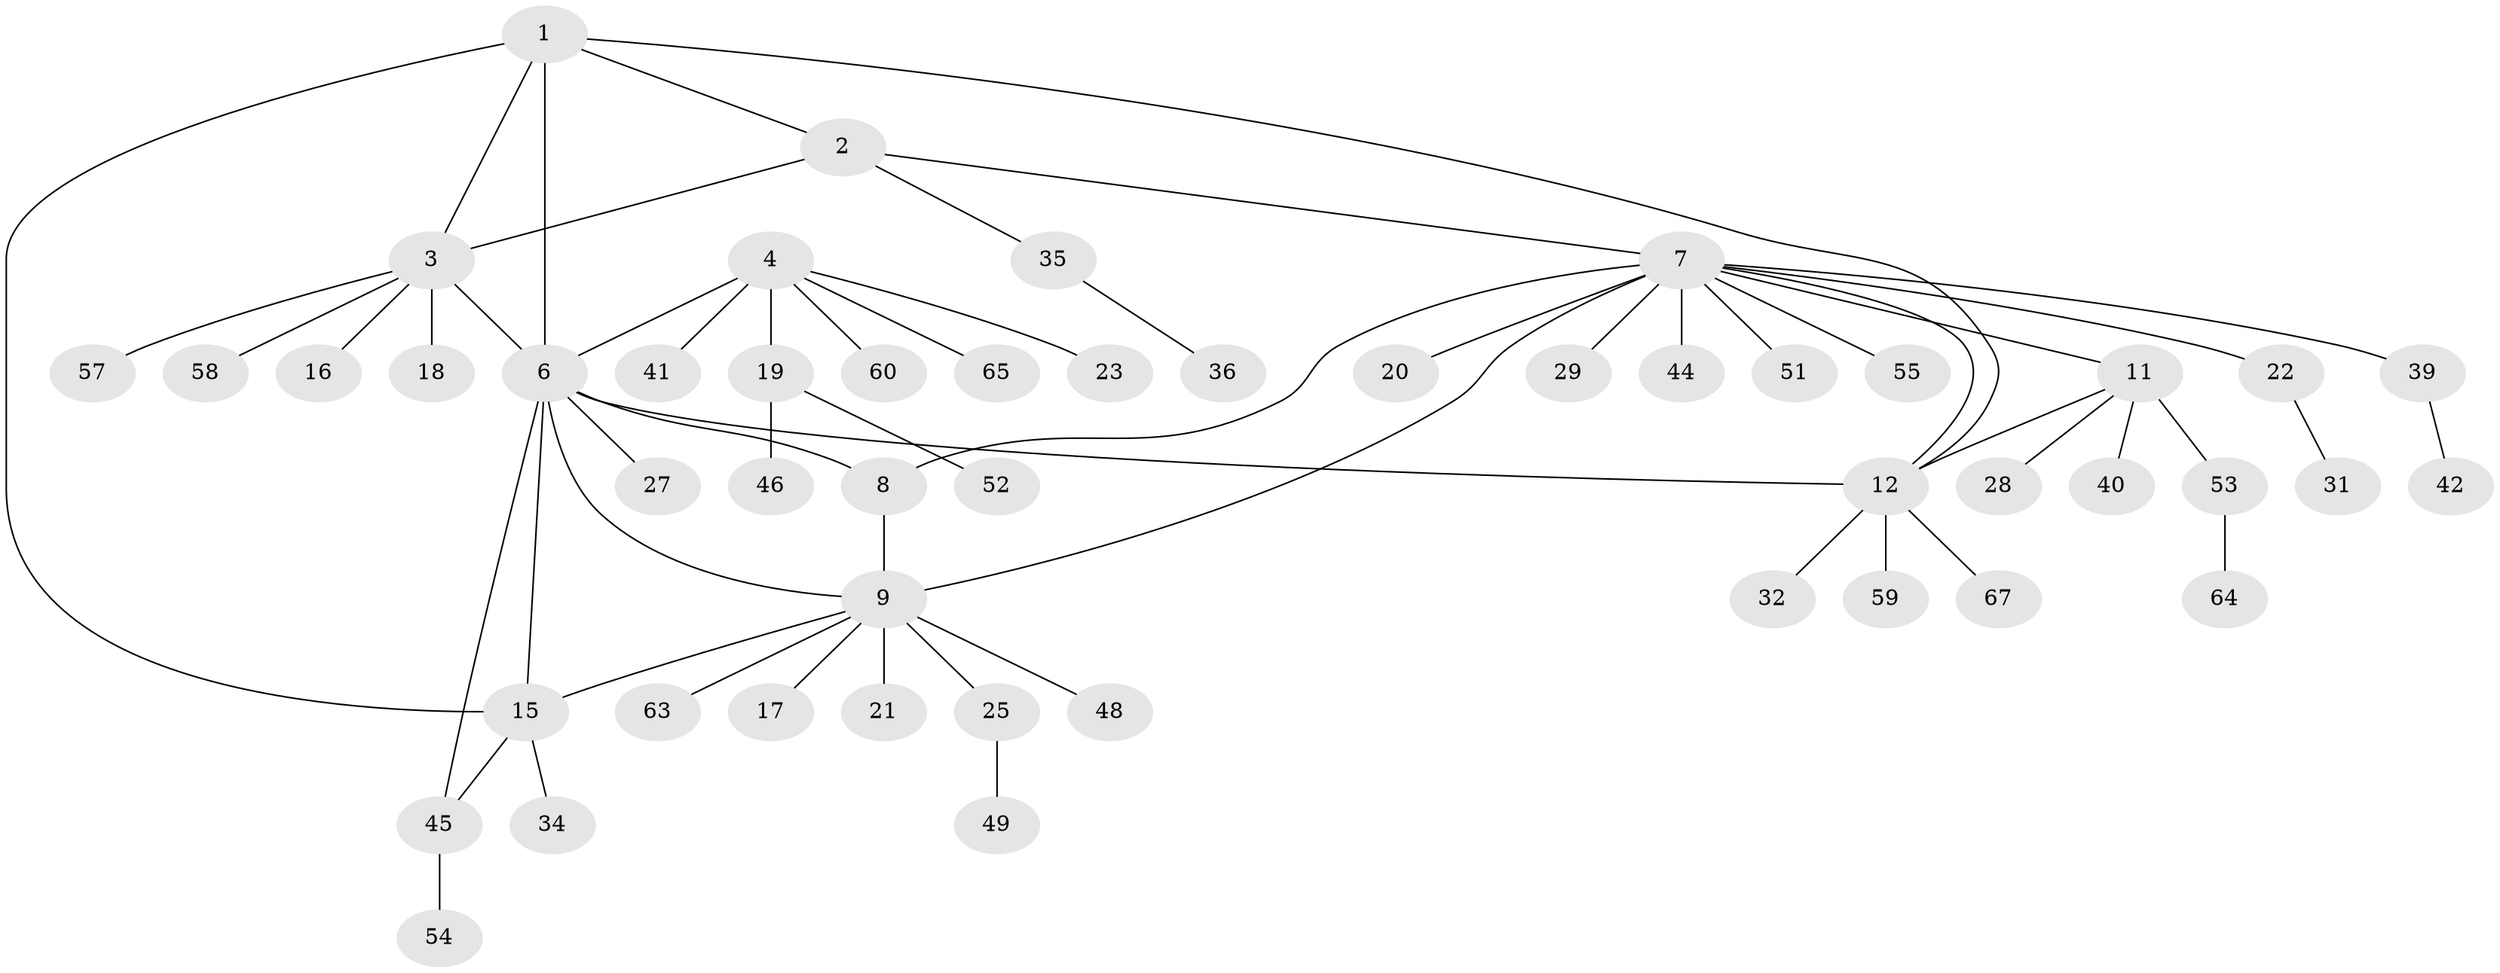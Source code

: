 // original degree distribution, {6: 0.04477611940298507, 4: 0.05970149253731343, 7: 0.029850746268656716, 2: 0.1791044776119403, 10: 0.029850746268656716, 5: 0.014925373134328358, 8: 0.029850746268656716, 3: 0.04477611940298507, 1: 0.5671641791044776}
// Generated by graph-tools (version 1.1) at 2025/42/03/06/25 10:42:13]
// undirected, 50 vertices, 60 edges
graph export_dot {
graph [start="1"]
  node [color=gray90,style=filled];
  1 [super="+37"];
  2 [super="+30"];
  3 [super="+24"];
  4 [super="+5"];
  6 [super="+13"];
  7 [super="+10"];
  8 [super="+33"];
  9 [super="+14"];
  11 [super="+38"];
  12 [super="+56"];
  15 [super="+43"];
  16;
  17;
  18;
  19 [super="+66"];
  20;
  21;
  22;
  23;
  25 [super="+26"];
  27;
  28 [super="+47"];
  29;
  31;
  32;
  34;
  35 [super="+62"];
  36;
  39;
  40;
  41;
  42 [super="+50"];
  44;
  45 [super="+61"];
  46;
  48;
  49;
  51;
  52;
  53;
  54;
  55;
  57;
  58;
  59;
  60;
  63;
  64;
  65;
  67;
  1 -- 2;
  1 -- 3;
  1 -- 6;
  1 -- 12;
  1 -- 15;
  2 -- 3;
  2 -- 7;
  2 -- 35;
  3 -- 16;
  3 -- 18;
  3 -- 57;
  3 -- 58;
  3 -- 6;
  4 -- 6 [weight=2];
  4 -- 65;
  4 -- 19;
  4 -- 23;
  4 -- 41;
  4 -- 60;
  6 -- 8;
  6 -- 12 [weight=2];
  6 -- 27;
  6 -- 15;
  6 -- 9;
  6 -- 45;
  7 -- 8;
  7 -- 9 [weight=2];
  7 -- 20;
  7 -- 22;
  7 -- 29;
  7 -- 39;
  7 -- 44;
  7 -- 51;
  7 -- 55;
  7 -- 11;
  7 -- 12;
  8 -- 9;
  9 -- 48;
  9 -- 15;
  9 -- 17;
  9 -- 21;
  9 -- 25;
  9 -- 63;
  11 -- 12;
  11 -- 28;
  11 -- 40;
  11 -- 53;
  12 -- 32;
  12 -- 59;
  12 -- 67;
  15 -- 34;
  15 -- 45;
  19 -- 46;
  19 -- 52;
  22 -- 31;
  25 -- 49;
  35 -- 36;
  39 -- 42;
  45 -- 54;
  53 -- 64;
}
